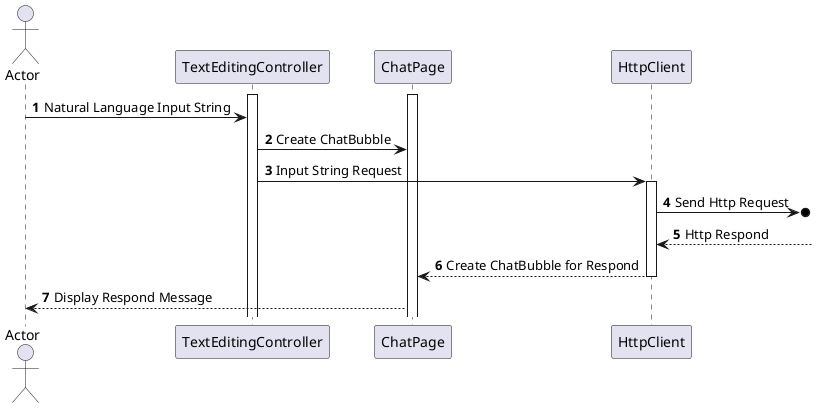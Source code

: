 @startuml
'https://plantuml.com/sequence-diagram

autonumber

actor Actor as User

activate TextEditingController
activate ChatPage

User -> TextEditingController: Natural Language Input String
TextEditingController -> ChatPage: Create ChatBubble
TextEditingController -> HttpClient: Input String Request
activate HttpClient

HttpClient ->o]: Send Http Request

HttpClient <--]: Http Respond
ChatPage <-- HttpClient: Create ChatBubble for Respond
deactivate HttpClient

User <-- ChatPage: Display Respond Message

@enduml